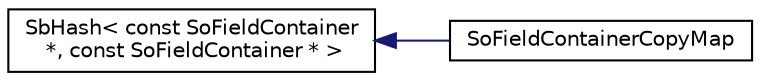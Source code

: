 digraph "Graphical Class Hierarchy"
{
 // LATEX_PDF_SIZE
  edge [fontname="Helvetica",fontsize="10",labelfontname="Helvetica",labelfontsize="10"];
  node [fontname="Helvetica",fontsize="10",shape=record];
  rankdir="LR";
  Node0 [label="SbHash\< const SoFieldContainer\l *, const SoFieldContainer * \>",height=0.2,width=0.4,color="black", fillcolor="white", style="filled",URL="$classSbHash.html",tooltip=" "];
  Node0 -> Node1 [dir="back",color="midnightblue",fontsize="10",style="solid",fontname="Helvetica"];
  Node1 [label="SoFieldContainerCopyMap",height=0.2,width=0.4,color="black", fillcolor="white", style="filled",URL="$classSoFieldContainerCopyMap.html",tooltip=" "];
}
